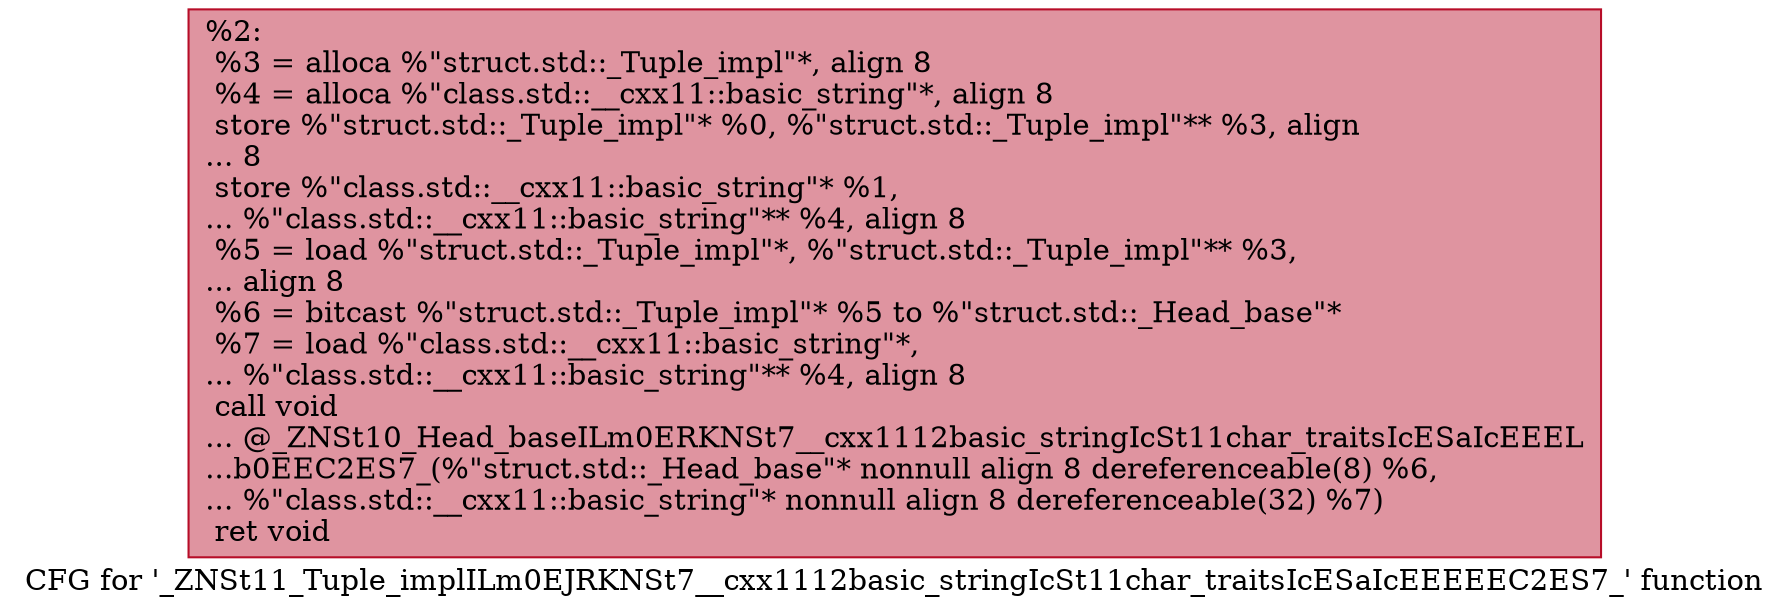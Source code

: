 digraph "CFG for '_ZNSt11_Tuple_implILm0EJRKNSt7__cxx1112basic_stringIcSt11char_traitsIcESaIcEEEEEC2ES7_' function" {
	label="CFG for '_ZNSt11_Tuple_implILm0EJRKNSt7__cxx1112basic_stringIcSt11char_traitsIcESaIcEEEEEC2ES7_' function";

	Node0x555b06ddd7a0 [shape=record,color="#b70d28ff", style=filled, fillcolor="#b70d2870",label="{%2:\l  %3 = alloca %\"struct.std::_Tuple_impl\"*, align 8\l  %4 = alloca %\"class.std::__cxx11::basic_string\"*, align 8\l  store %\"struct.std::_Tuple_impl\"* %0, %\"struct.std::_Tuple_impl\"** %3, align\l... 8\l  store %\"class.std::__cxx11::basic_string\"* %1,\l... %\"class.std::__cxx11::basic_string\"** %4, align 8\l  %5 = load %\"struct.std::_Tuple_impl\"*, %\"struct.std::_Tuple_impl\"** %3,\l... align 8\l  %6 = bitcast %\"struct.std::_Tuple_impl\"* %5 to %\"struct.std::_Head_base\"*\l  %7 = load %\"class.std::__cxx11::basic_string\"*,\l... %\"class.std::__cxx11::basic_string\"** %4, align 8\l  call void\l... @_ZNSt10_Head_baseILm0ERKNSt7__cxx1112basic_stringIcSt11char_traitsIcESaIcEEEL\l...b0EEC2ES7_(%\"struct.std::_Head_base\"* nonnull align 8 dereferenceable(8) %6,\l... %\"class.std::__cxx11::basic_string\"* nonnull align 8 dereferenceable(32) %7)\l  ret void\l}"];
}
